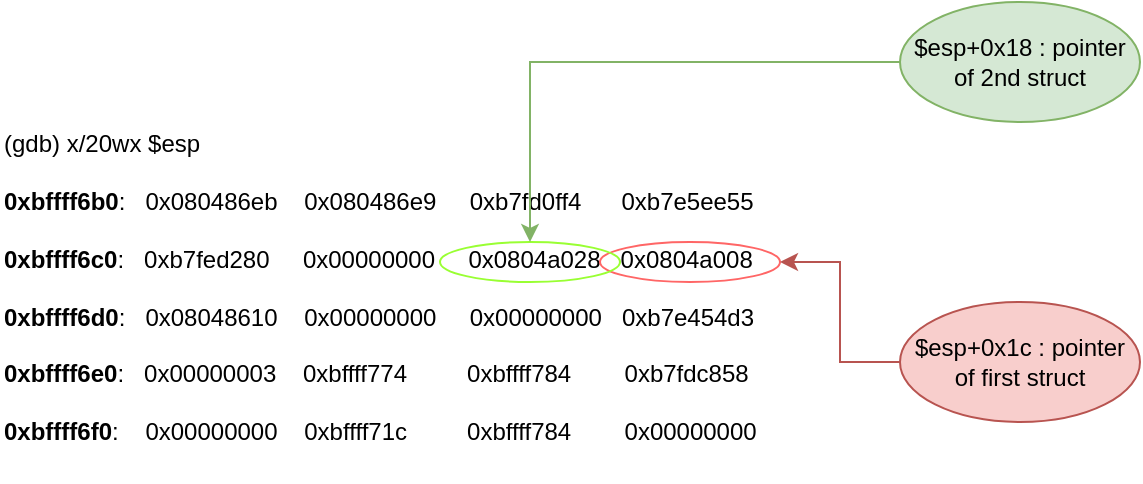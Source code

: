 <mxfile version="13.7.3" type="device"><diagram id="iFxYiq4Ptv2SpKgNjkKT" name="Page-1"><mxGraphModel dx="946" dy="680" grid="1" gridSize="10" guides="1" tooltips="1" connect="1" arrows="1" fold="1" page="1" pageScale="1" pageWidth="827" pageHeight="1169" background="#ffffff" math="0" shadow="0"><root><mxCell id="0"/><mxCell id="1" parent="0"/><mxCell id="oRj9TdOCQRNd-F3J5S5--2" value="&lt;div&gt;(gdb) x/20wx $esp&lt;/div&gt;&lt;div&gt;&lt;br&gt;&lt;/div&gt;&lt;div&gt;&lt;b&gt;0xbffff6b0&lt;/b&gt;:&lt;span&gt;&amp;nbsp; &amp;nbsp;&lt;/span&gt;0x080486eb&lt;span&gt;&amp;nbsp; &amp;nbsp;&amp;nbsp;&lt;/span&gt;0x080486e9&lt;span&gt;&amp;nbsp; &amp;nbsp; &amp;nbsp;&lt;/span&gt;0xb7fd0ff4&lt;span&gt;&amp;nbsp; &amp;nbsp; &amp;nbsp;&amp;nbsp;&lt;/span&gt;0xb7e5ee55&lt;/div&gt;&lt;div&gt;&lt;br&gt;&lt;/div&gt;&lt;div&gt;&lt;b&gt;0xbffff6c0&lt;/b&gt;:&lt;span&gt;&amp;nbsp; &amp;nbsp;&lt;/span&gt;0xb7fed280&lt;span&gt;&amp;nbsp; &amp;nbsp; &amp;nbsp;&lt;/span&gt;0x00000000&lt;span&gt;&amp;nbsp; &amp;nbsp; &amp;nbsp;&lt;/span&gt;0x0804a028&lt;span&gt;&amp;nbsp; &amp;nbsp;&lt;/span&gt;0x0804a008&lt;/div&gt;&lt;div&gt;&lt;br&gt;&lt;/div&gt;&lt;div&gt;&lt;b&gt;0xbffff6d0&lt;/b&gt;:&lt;span&gt;&amp;nbsp; &amp;nbsp;&lt;/span&gt;0x08048610&lt;span&gt;&amp;nbsp; &amp;nbsp;&amp;nbsp;&lt;/span&gt;0x00000000&lt;span&gt;&amp;nbsp; &amp;nbsp; &amp;nbsp;&lt;/span&gt;0x00000000&lt;span&gt;&amp;nbsp; &amp;nbsp;&lt;/span&gt;0xb7e454d3&lt;/div&gt;&lt;div&gt;&lt;br&gt;&lt;/div&gt;&lt;div&gt;&lt;b&gt;0xbffff6e0&lt;/b&gt;:&lt;span&gt;&amp;nbsp; &amp;nbsp;&lt;/span&gt;0x00000003&lt;span&gt;&amp;nbsp; &amp;nbsp;&amp;nbsp;&lt;/span&gt;0xbffff774&lt;span&gt;&amp;nbsp; &amp;nbsp; &amp;nbsp; &amp;nbsp; &amp;nbsp;&lt;/span&gt;0xbffff784&lt;span&gt;&amp;nbsp; &amp;nbsp; &amp;nbsp; &amp;nbsp;&amp;nbsp;&lt;/span&gt;0xb7fdc858&lt;/div&gt;&lt;div&gt;&lt;br&gt;&lt;/div&gt;&lt;div&gt;&lt;b&gt;0xbffff6f0&lt;/b&gt;:&lt;span&gt;&amp;nbsp; &amp;nbsp;&amp;nbsp;&lt;/span&gt;0x00000000&lt;span&gt;&amp;nbsp; &amp;nbsp;&amp;nbsp;&lt;/span&gt;0xbffff71c&lt;span&gt;&amp;nbsp; &amp;nbsp; &amp;nbsp; &amp;nbsp; &amp;nbsp;&lt;/span&gt;0xbffff784&lt;span&gt;&amp;nbsp; &amp;nbsp; &amp;nbsp; &amp;nbsp;&amp;nbsp;&lt;/span&gt;0x00000000&lt;/div&gt;" style="text;html=1;strokeColor=none;fillColor=none;align=left;verticalAlign=middle;whiteSpace=wrap;rounded=0;" vertex="1" parent="1"><mxGeometry x="140" y="465" width="520" height="195" as="geometry"/></mxCell><mxCell id="oRj9TdOCQRNd-F3J5S5--3" value="" style="ellipse;whiteSpace=wrap;html=1;align=left;fillColor=none;strokeColor=#FF6666;" vertex="1" parent="1"><mxGeometry x="440" y="540" width="90" height="20" as="geometry"/></mxCell><mxCell id="oRj9TdOCQRNd-F3J5S5--4" value="" style="ellipse;whiteSpace=wrap;html=1;align=left;fillColor=none;strokeColor=#99FF33;" vertex="1" parent="1"><mxGeometry x="360" y="540" width="90" height="20" as="geometry"/></mxCell><mxCell id="oRj9TdOCQRNd-F3J5S5--7" style="edgeStyle=orthogonalEdgeStyle;rounded=0;orthogonalLoop=1;jettySize=auto;html=1;entryX=1;entryY=0.5;entryDx=0;entryDy=0;fillColor=#f8cecc;strokeColor=#b85450;" edge="1" parent="1" source="oRj9TdOCQRNd-F3J5S5--6" target="oRj9TdOCQRNd-F3J5S5--3"><mxGeometry relative="1" as="geometry"/></mxCell><mxCell id="oRj9TdOCQRNd-F3J5S5--6" value="$esp+0x1c : pointer of first struct" style="ellipse;whiteSpace=wrap;html=1;strokeColor=#b85450;fillColor=#f8cecc;align=center;" vertex="1" parent="1"><mxGeometry x="590" y="570" width="120" height="60" as="geometry"/></mxCell><mxCell id="oRj9TdOCQRNd-F3J5S5--9" style="edgeStyle=orthogonalEdgeStyle;rounded=0;orthogonalLoop=1;jettySize=auto;html=1;fillColor=#d5e8d4;strokeColor=#82b366;" edge="1" parent="1" source="oRj9TdOCQRNd-F3J5S5--8" target="oRj9TdOCQRNd-F3J5S5--4"><mxGeometry relative="1" as="geometry"/></mxCell><mxCell id="oRj9TdOCQRNd-F3J5S5--8" value="$esp+0x18 : pointer of 2nd struct" style="ellipse;whiteSpace=wrap;html=1;strokeColor=#82b366;fillColor=#d5e8d4;align=center;" vertex="1" parent="1"><mxGeometry x="590" y="420" width="120" height="60" as="geometry"/></mxCell></root></mxGraphModel></diagram></mxfile>